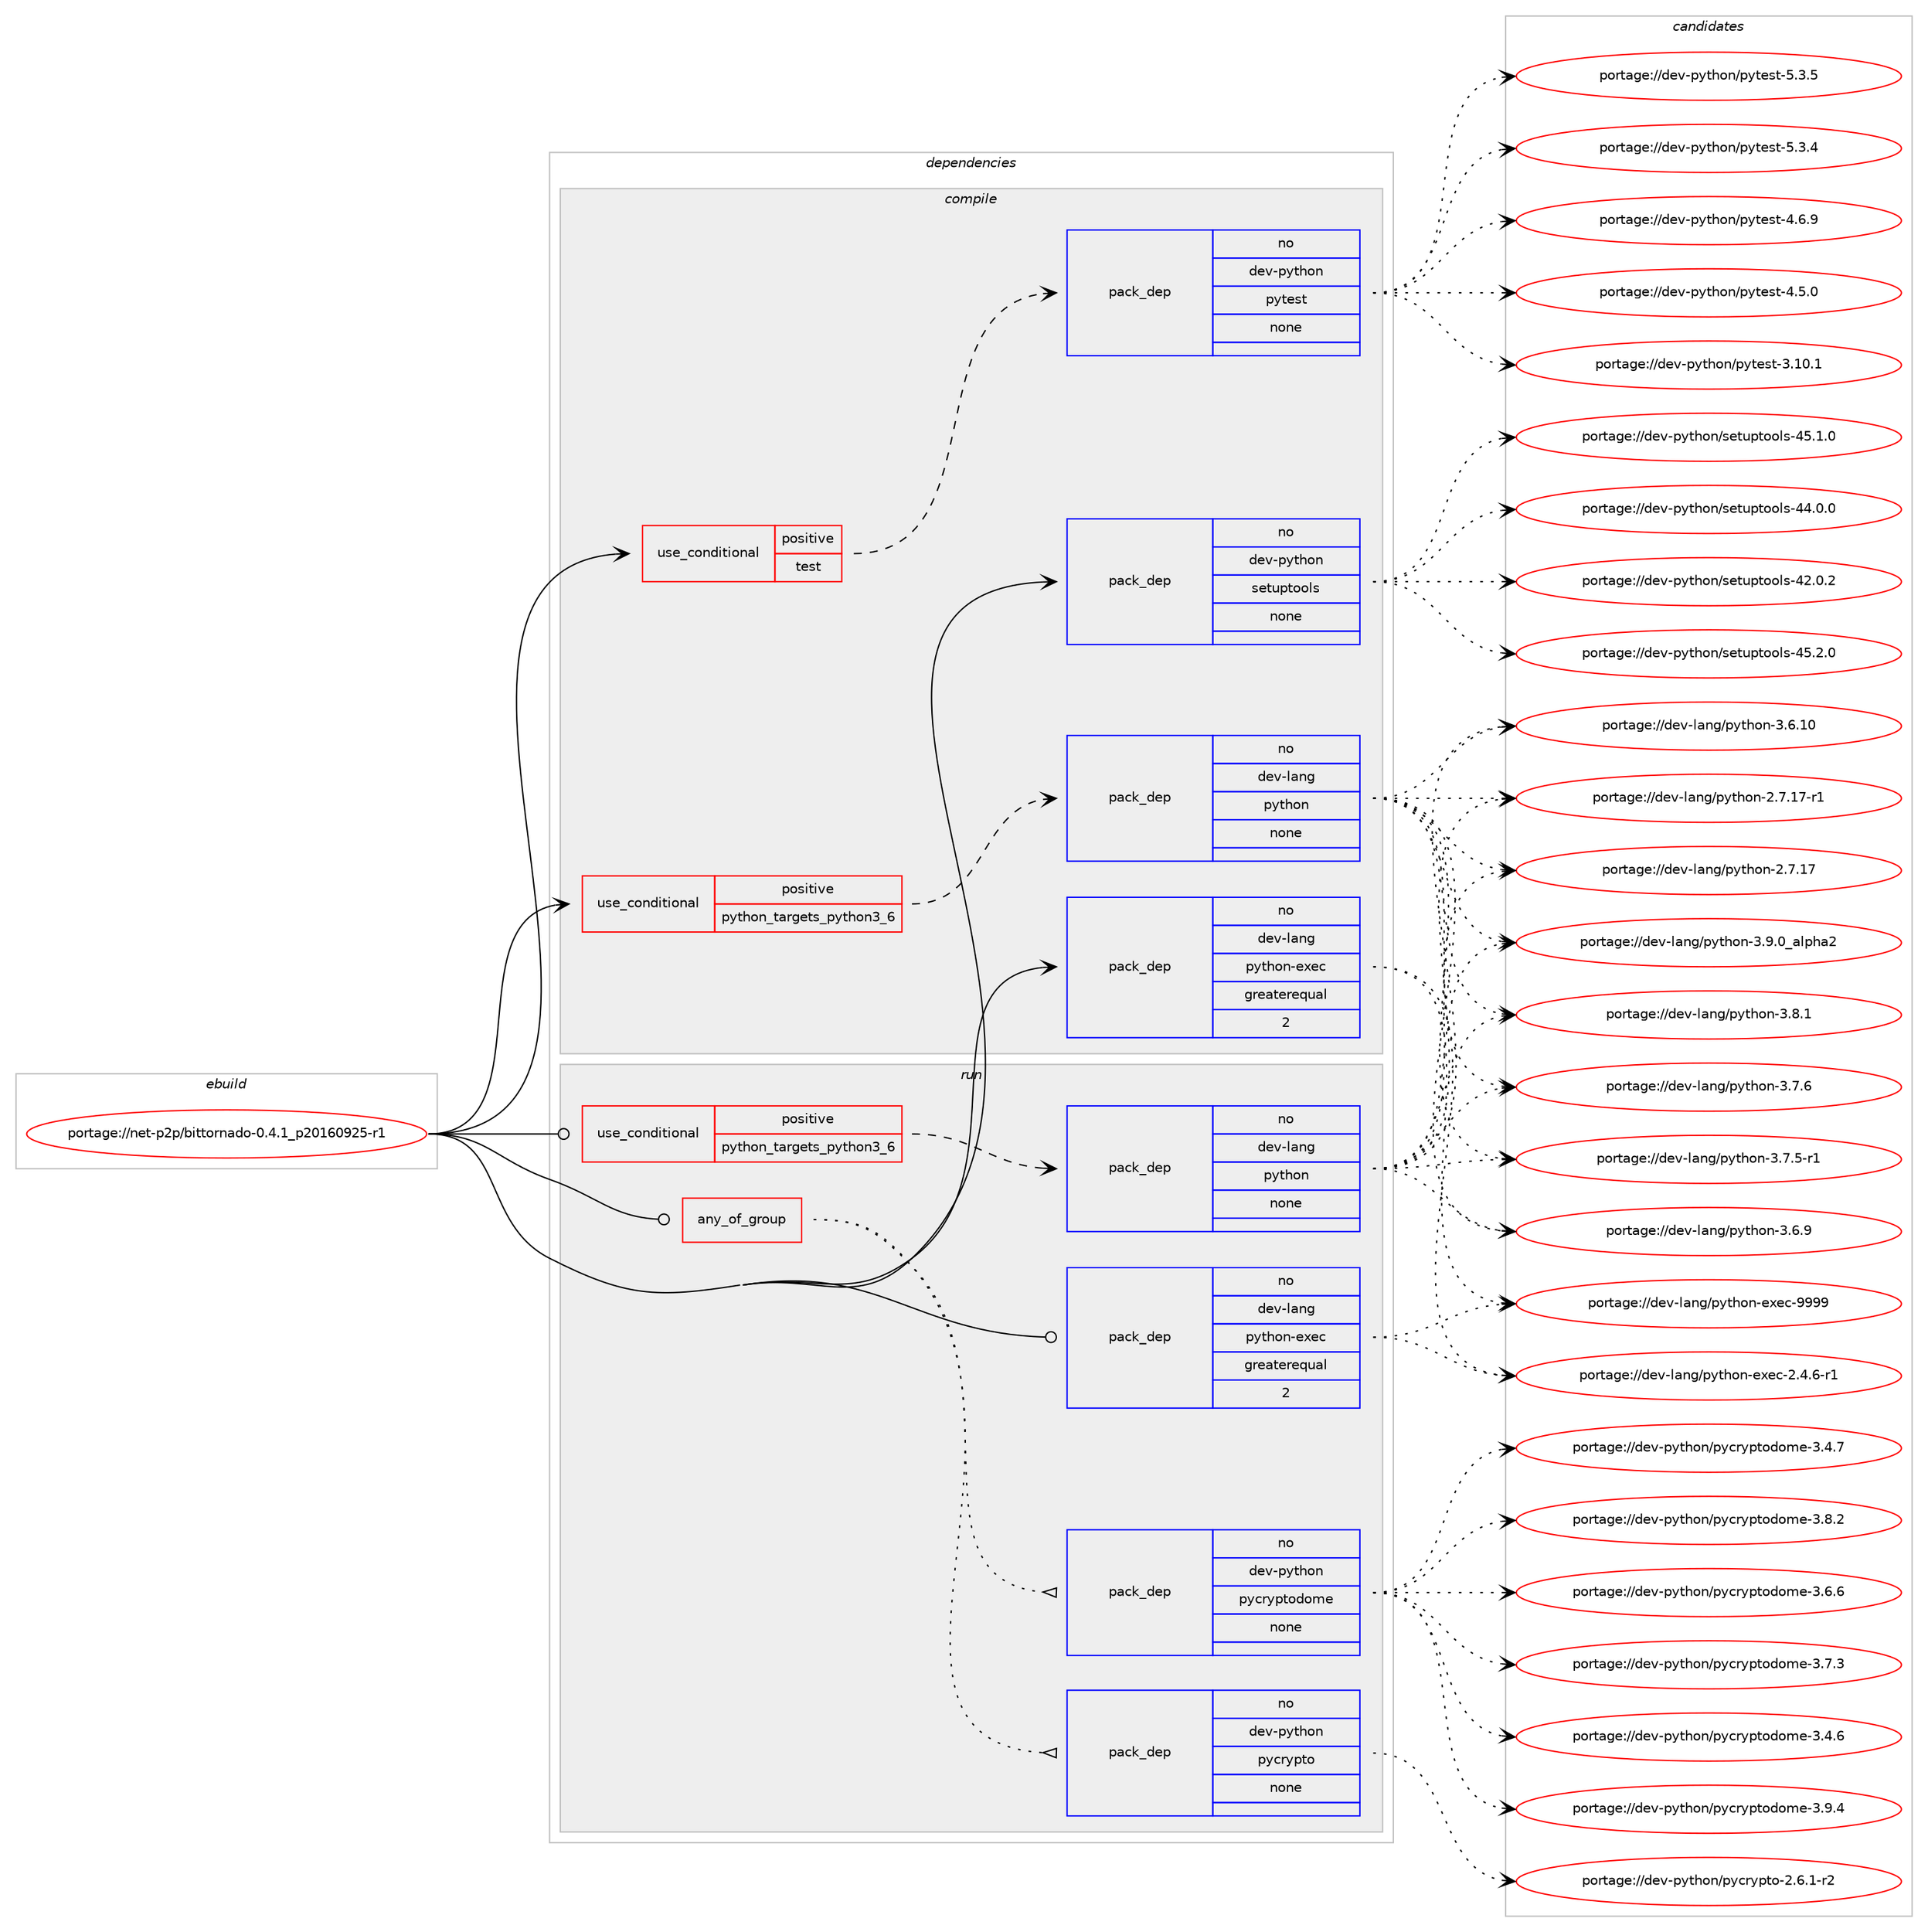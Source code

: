 digraph prolog {

# *************
# Graph options
# *************

newrank=true;
concentrate=true;
compound=true;
graph [rankdir=LR,fontname=Helvetica,fontsize=10,ranksep=1.5];#, ranksep=2.5, nodesep=0.2];
edge  [arrowhead=vee];
node  [fontname=Helvetica,fontsize=10];

# **********
# The ebuild
# **********

subgraph cluster_leftcol {
color=gray;
rank=same;
label=<<i>ebuild</i>>;
id [label="portage://net-p2p/bittornado-0.4.1_p20160925-r1", color=red, width=4, href="../net-p2p/bittornado-0.4.1_p20160925-r1.svg"];
}

# ****************
# The dependencies
# ****************

subgraph cluster_midcol {
color=gray;
label=<<i>dependencies</i>>;
subgraph cluster_compile {
fillcolor="#eeeeee";
style=filled;
label=<<i>compile</i>>;
subgraph cond24307 {
dependency118970 [label=<<TABLE BORDER="0" CELLBORDER="1" CELLSPACING="0" CELLPADDING="4"><TR><TD ROWSPAN="3" CELLPADDING="10">use_conditional</TD></TR><TR><TD>positive</TD></TR><TR><TD>python_targets_python3_6</TD></TR></TABLE>>, shape=none, color=red];
subgraph pack92704 {
dependency118971 [label=<<TABLE BORDER="0" CELLBORDER="1" CELLSPACING="0" CELLPADDING="4" WIDTH="220"><TR><TD ROWSPAN="6" CELLPADDING="30">pack_dep</TD></TR><TR><TD WIDTH="110">no</TD></TR><TR><TD>dev-lang</TD></TR><TR><TD>python</TD></TR><TR><TD>none</TD></TR><TR><TD></TD></TR></TABLE>>, shape=none, color=blue];
}
dependency118970:e -> dependency118971:w [weight=20,style="dashed",arrowhead="vee"];
}
id:e -> dependency118970:w [weight=20,style="solid",arrowhead="vee"];
subgraph cond24308 {
dependency118972 [label=<<TABLE BORDER="0" CELLBORDER="1" CELLSPACING="0" CELLPADDING="4"><TR><TD ROWSPAN="3" CELLPADDING="10">use_conditional</TD></TR><TR><TD>positive</TD></TR><TR><TD>test</TD></TR></TABLE>>, shape=none, color=red];
subgraph pack92705 {
dependency118973 [label=<<TABLE BORDER="0" CELLBORDER="1" CELLSPACING="0" CELLPADDING="4" WIDTH="220"><TR><TD ROWSPAN="6" CELLPADDING="30">pack_dep</TD></TR><TR><TD WIDTH="110">no</TD></TR><TR><TD>dev-python</TD></TR><TR><TD>pytest</TD></TR><TR><TD>none</TD></TR><TR><TD></TD></TR></TABLE>>, shape=none, color=blue];
}
dependency118972:e -> dependency118973:w [weight=20,style="dashed",arrowhead="vee"];
}
id:e -> dependency118972:w [weight=20,style="solid",arrowhead="vee"];
subgraph pack92706 {
dependency118974 [label=<<TABLE BORDER="0" CELLBORDER="1" CELLSPACING="0" CELLPADDING="4" WIDTH="220"><TR><TD ROWSPAN="6" CELLPADDING="30">pack_dep</TD></TR><TR><TD WIDTH="110">no</TD></TR><TR><TD>dev-lang</TD></TR><TR><TD>python-exec</TD></TR><TR><TD>greaterequal</TD></TR><TR><TD>2</TD></TR></TABLE>>, shape=none, color=blue];
}
id:e -> dependency118974:w [weight=20,style="solid",arrowhead="vee"];
subgraph pack92707 {
dependency118975 [label=<<TABLE BORDER="0" CELLBORDER="1" CELLSPACING="0" CELLPADDING="4" WIDTH="220"><TR><TD ROWSPAN="6" CELLPADDING="30">pack_dep</TD></TR><TR><TD WIDTH="110">no</TD></TR><TR><TD>dev-python</TD></TR><TR><TD>setuptools</TD></TR><TR><TD>none</TD></TR><TR><TD></TD></TR></TABLE>>, shape=none, color=blue];
}
id:e -> dependency118975:w [weight=20,style="solid",arrowhead="vee"];
}
subgraph cluster_compileandrun {
fillcolor="#eeeeee";
style=filled;
label=<<i>compile and run</i>>;
}
subgraph cluster_run {
fillcolor="#eeeeee";
style=filled;
label=<<i>run</i>>;
subgraph any1856 {
dependency118976 [label=<<TABLE BORDER="0" CELLBORDER="1" CELLSPACING="0" CELLPADDING="4"><TR><TD CELLPADDING="10">any_of_group</TD></TR></TABLE>>, shape=none, color=red];subgraph pack92708 {
dependency118977 [label=<<TABLE BORDER="0" CELLBORDER="1" CELLSPACING="0" CELLPADDING="4" WIDTH="220"><TR><TD ROWSPAN="6" CELLPADDING="30">pack_dep</TD></TR><TR><TD WIDTH="110">no</TD></TR><TR><TD>dev-python</TD></TR><TR><TD>pycryptodome</TD></TR><TR><TD>none</TD></TR><TR><TD></TD></TR></TABLE>>, shape=none, color=blue];
}
dependency118976:e -> dependency118977:w [weight=20,style="dotted",arrowhead="oinv"];
subgraph pack92709 {
dependency118978 [label=<<TABLE BORDER="0" CELLBORDER="1" CELLSPACING="0" CELLPADDING="4" WIDTH="220"><TR><TD ROWSPAN="6" CELLPADDING="30">pack_dep</TD></TR><TR><TD WIDTH="110">no</TD></TR><TR><TD>dev-python</TD></TR><TR><TD>pycrypto</TD></TR><TR><TD>none</TD></TR><TR><TD></TD></TR></TABLE>>, shape=none, color=blue];
}
dependency118976:e -> dependency118978:w [weight=20,style="dotted",arrowhead="oinv"];
}
id:e -> dependency118976:w [weight=20,style="solid",arrowhead="odot"];
subgraph cond24309 {
dependency118979 [label=<<TABLE BORDER="0" CELLBORDER="1" CELLSPACING="0" CELLPADDING="4"><TR><TD ROWSPAN="3" CELLPADDING="10">use_conditional</TD></TR><TR><TD>positive</TD></TR><TR><TD>python_targets_python3_6</TD></TR></TABLE>>, shape=none, color=red];
subgraph pack92710 {
dependency118980 [label=<<TABLE BORDER="0" CELLBORDER="1" CELLSPACING="0" CELLPADDING="4" WIDTH="220"><TR><TD ROWSPAN="6" CELLPADDING="30">pack_dep</TD></TR><TR><TD WIDTH="110">no</TD></TR><TR><TD>dev-lang</TD></TR><TR><TD>python</TD></TR><TR><TD>none</TD></TR><TR><TD></TD></TR></TABLE>>, shape=none, color=blue];
}
dependency118979:e -> dependency118980:w [weight=20,style="dashed",arrowhead="vee"];
}
id:e -> dependency118979:w [weight=20,style="solid",arrowhead="odot"];
subgraph pack92711 {
dependency118981 [label=<<TABLE BORDER="0" CELLBORDER="1" CELLSPACING="0" CELLPADDING="4" WIDTH="220"><TR><TD ROWSPAN="6" CELLPADDING="30">pack_dep</TD></TR><TR><TD WIDTH="110">no</TD></TR><TR><TD>dev-lang</TD></TR><TR><TD>python-exec</TD></TR><TR><TD>greaterequal</TD></TR><TR><TD>2</TD></TR></TABLE>>, shape=none, color=blue];
}
id:e -> dependency118981:w [weight=20,style="solid",arrowhead="odot"];
}
}

# **************
# The candidates
# **************

subgraph cluster_choices {
rank=same;
color=gray;
label=<<i>candidates</i>>;

subgraph choice92704 {
color=black;
nodesep=1;
choice10010111845108971101034711212111610411111045514657464895971081121049750 [label="portage://dev-lang/python-3.9.0_alpha2", color=red, width=4,href="../dev-lang/python-3.9.0_alpha2.svg"];
choice100101118451089711010347112121116104111110455146564649 [label="portage://dev-lang/python-3.8.1", color=red, width=4,href="../dev-lang/python-3.8.1.svg"];
choice100101118451089711010347112121116104111110455146554654 [label="portage://dev-lang/python-3.7.6", color=red, width=4,href="../dev-lang/python-3.7.6.svg"];
choice1001011184510897110103471121211161041111104551465546534511449 [label="portage://dev-lang/python-3.7.5-r1", color=red, width=4,href="../dev-lang/python-3.7.5-r1.svg"];
choice100101118451089711010347112121116104111110455146544657 [label="portage://dev-lang/python-3.6.9", color=red, width=4,href="../dev-lang/python-3.6.9.svg"];
choice10010111845108971101034711212111610411111045514654464948 [label="portage://dev-lang/python-3.6.10", color=red, width=4,href="../dev-lang/python-3.6.10.svg"];
choice100101118451089711010347112121116104111110455046554649554511449 [label="portage://dev-lang/python-2.7.17-r1", color=red, width=4,href="../dev-lang/python-2.7.17-r1.svg"];
choice10010111845108971101034711212111610411111045504655464955 [label="portage://dev-lang/python-2.7.17", color=red, width=4,href="../dev-lang/python-2.7.17.svg"];
dependency118971:e -> choice10010111845108971101034711212111610411111045514657464895971081121049750:w [style=dotted,weight="100"];
dependency118971:e -> choice100101118451089711010347112121116104111110455146564649:w [style=dotted,weight="100"];
dependency118971:e -> choice100101118451089711010347112121116104111110455146554654:w [style=dotted,weight="100"];
dependency118971:e -> choice1001011184510897110103471121211161041111104551465546534511449:w [style=dotted,weight="100"];
dependency118971:e -> choice100101118451089711010347112121116104111110455146544657:w [style=dotted,weight="100"];
dependency118971:e -> choice10010111845108971101034711212111610411111045514654464948:w [style=dotted,weight="100"];
dependency118971:e -> choice100101118451089711010347112121116104111110455046554649554511449:w [style=dotted,weight="100"];
dependency118971:e -> choice10010111845108971101034711212111610411111045504655464955:w [style=dotted,weight="100"];
}
subgraph choice92705 {
color=black;
nodesep=1;
choice1001011184511212111610411111047112121116101115116455346514653 [label="portage://dev-python/pytest-5.3.5", color=red, width=4,href="../dev-python/pytest-5.3.5.svg"];
choice1001011184511212111610411111047112121116101115116455346514652 [label="portage://dev-python/pytest-5.3.4", color=red, width=4,href="../dev-python/pytest-5.3.4.svg"];
choice1001011184511212111610411111047112121116101115116455246544657 [label="portage://dev-python/pytest-4.6.9", color=red, width=4,href="../dev-python/pytest-4.6.9.svg"];
choice1001011184511212111610411111047112121116101115116455246534648 [label="portage://dev-python/pytest-4.5.0", color=red, width=4,href="../dev-python/pytest-4.5.0.svg"];
choice100101118451121211161041111104711212111610111511645514649484649 [label="portage://dev-python/pytest-3.10.1", color=red, width=4,href="../dev-python/pytest-3.10.1.svg"];
dependency118973:e -> choice1001011184511212111610411111047112121116101115116455346514653:w [style=dotted,weight="100"];
dependency118973:e -> choice1001011184511212111610411111047112121116101115116455346514652:w [style=dotted,weight="100"];
dependency118973:e -> choice1001011184511212111610411111047112121116101115116455246544657:w [style=dotted,weight="100"];
dependency118973:e -> choice1001011184511212111610411111047112121116101115116455246534648:w [style=dotted,weight="100"];
dependency118973:e -> choice100101118451121211161041111104711212111610111511645514649484649:w [style=dotted,weight="100"];
}
subgraph choice92706 {
color=black;
nodesep=1;
choice10010111845108971101034711212111610411111045101120101994557575757 [label="portage://dev-lang/python-exec-9999", color=red, width=4,href="../dev-lang/python-exec-9999.svg"];
choice10010111845108971101034711212111610411111045101120101994550465246544511449 [label="portage://dev-lang/python-exec-2.4.6-r1", color=red, width=4,href="../dev-lang/python-exec-2.4.6-r1.svg"];
dependency118974:e -> choice10010111845108971101034711212111610411111045101120101994557575757:w [style=dotted,weight="100"];
dependency118974:e -> choice10010111845108971101034711212111610411111045101120101994550465246544511449:w [style=dotted,weight="100"];
}
subgraph choice92707 {
color=black;
nodesep=1;
choice100101118451121211161041111104711510111611711211611111110811545525346504648 [label="portage://dev-python/setuptools-45.2.0", color=red, width=4,href="../dev-python/setuptools-45.2.0.svg"];
choice100101118451121211161041111104711510111611711211611111110811545525346494648 [label="portage://dev-python/setuptools-45.1.0", color=red, width=4,href="../dev-python/setuptools-45.1.0.svg"];
choice100101118451121211161041111104711510111611711211611111110811545525246484648 [label="portage://dev-python/setuptools-44.0.0", color=red, width=4,href="../dev-python/setuptools-44.0.0.svg"];
choice100101118451121211161041111104711510111611711211611111110811545525046484650 [label="portage://dev-python/setuptools-42.0.2", color=red, width=4,href="../dev-python/setuptools-42.0.2.svg"];
dependency118975:e -> choice100101118451121211161041111104711510111611711211611111110811545525346504648:w [style=dotted,weight="100"];
dependency118975:e -> choice100101118451121211161041111104711510111611711211611111110811545525346494648:w [style=dotted,weight="100"];
dependency118975:e -> choice100101118451121211161041111104711510111611711211611111110811545525246484648:w [style=dotted,weight="100"];
dependency118975:e -> choice100101118451121211161041111104711510111611711211611111110811545525046484650:w [style=dotted,weight="100"];
}
subgraph choice92708 {
color=black;
nodesep=1;
choice100101118451121211161041111104711212199114121112116111100111109101455146574652 [label="portage://dev-python/pycryptodome-3.9.4", color=red, width=4,href="../dev-python/pycryptodome-3.9.4.svg"];
choice100101118451121211161041111104711212199114121112116111100111109101455146564650 [label="portage://dev-python/pycryptodome-3.8.2", color=red, width=4,href="../dev-python/pycryptodome-3.8.2.svg"];
choice100101118451121211161041111104711212199114121112116111100111109101455146554651 [label="portage://dev-python/pycryptodome-3.7.3", color=red, width=4,href="../dev-python/pycryptodome-3.7.3.svg"];
choice100101118451121211161041111104711212199114121112116111100111109101455146544654 [label="portage://dev-python/pycryptodome-3.6.6", color=red, width=4,href="../dev-python/pycryptodome-3.6.6.svg"];
choice100101118451121211161041111104711212199114121112116111100111109101455146524655 [label="portage://dev-python/pycryptodome-3.4.7", color=red, width=4,href="../dev-python/pycryptodome-3.4.7.svg"];
choice100101118451121211161041111104711212199114121112116111100111109101455146524654 [label="portage://dev-python/pycryptodome-3.4.6", color=red, width=4,href="../dev-python/pycryptodome-3.4.6.svg"];
dependency118977:e -> choice100101118451121211161041111104711212199114121112116111100111109101455146574652:w [style=dotted,weight="100"];
dependency118977:e -> choice100101118451121211161041111104711212199114121112116111100111109101455146564650:w [style=dotted,weight="100"];
dependency118977:e -> choice100101118451121211161041111104711212199114121112116111100111109101455146554651:w [style=dotted,weight="100"];
dependency118977:e -> choice100101118451121211161041111104711212199114121112116111100111109101455146544654:w [style=dotted,weight="100"];
dependency118977:e -> choice100101118451121211161041111104711212199114121112116111100111109101455146524655:w [style=dotted,weight="100"];
dependency118977:e -> choice100101118451121211161041111104711212199114121112116111100111109101455146524654:w [style=dotted,weight="100"];
}
subgraph choice92709 {
color=black;
nodesep=1;
choice1001011184511212111610411111047112121991141211121161114550465446494511450 [label="portage://dev-python/pycrypto-2.6.1-r2", color=red, width=4,href="../dev-python/pycrypto-2.6.1-r2.svg"];
dependency118978:e -> choice1001011184511212111610411111047112121991141211121161114550465446494511450:w [style=dotted,weight="100"];
}
subgraph choice92710 {
color=black;
nodesep=1;
choice10010111845108971101034711212111610411111045514657464895971081121049750 [label="portage://dev-lang/python-3.9.0_alpha2", color=red, width=4,href="../dev-lang/python-3.9.0_alpha2.svg"];
choice100101118451089711010347112121116104111110455146564649 [label="portage://dev-lang/python-3.8.1", color=red, width=4,href="../dev-lang/python-3.8.1.svg"];
choice100101118451089711010347112121116104111110455146554654 [label="portage://dev-lang/python-3.7.6", color=red, width=4,href="../dev-lang/python-3.7.6.svg"];
choice1001011184510897110103471121211161041111104551465546534511449 [label="portage://dev-lang/python-3.7.5-r1", color=red, width=4,href="../dev-lang/python-3.7.5-r1.svg"];
choice100101118451089711010347112121116104111110455146544657 [label="portage://dev-lang/python-3.6.9", color=red, width=4,href="../dev-lang/python-3.6.9.svg"];
choice10010111845108971101034711212111610411111045514654464948 [label="portage://dev-lang/python-3.6.10", color=red, width=4,href="../dev-lang/python-3.6.10.svg"];
choice100101118451089711010347112121116104111110455046554649554511449 [label="portage://dev-lang/python-2.7.17-r1", color=red, width=4,href="../dev-lang/python-2.7.17-r1.svg"];
choice10010111845108971101034711212111610411111045504655464955 [label="portage://dev-lang/python-2.7.17", color=red, width=4,href="../dev-lang/python-2.7.17.svg"];
dependency118980:e -> choice10010111845108971101034711212111610411111045514657464895971081121049750:w [style=dotted,weight="100"];
dependency118980:e -> choice100101118451089711010347112121116104111110455146564649:w [style=dotted,weight="100"];
dependency118980:e -> choice100101118451089711010347112121116104111110455146554654:w [style=dotted,weight="100"];
dependency118980:e -> choice1001011184510897110103471121211161041111104551465546534511449:w [style=dotted,weight="100"];
dependency118980:e -> choice100101118451089711010347112121116104111110455146544657:w [style=dotted,weight="100"];
dependency118980:e -> choice10010111845108971101034711212111610411111045514654464948:w [style=dotted,weight="100"];
dependency118980:e -> choice100101118451089711010347112121116104111110455046554649554511449:w [style=dotted,weight="100"];
dependency118980:e -> choice10010111845108971101034711212111610411111045504655464955:w [style=dotted,weight="100"];
}
subgraph choice92711 {
color=black;
nodesep=1;
choice10010111845108971101034711212111610411111045101120101994557575757 [label="portage://dev-lang/python-exec-9999", color=red, width=4,href="../dev-lang/python-exec-9999.svg"];
choice10010111845108971101034711212111610411111045101120101994550465246544511449 [label="portage://dev-lang/python-exec-2.4.6-r1", color=red, width=4,href="../dev-lang/python-exec-2.4.6-r1.svg"];
dependency118981:e -> choice10010111845108971101034711212111610411111045101120101994557575757:w [style=dotted,weight="100"];
dependency118981:e -> choice10010111845108971101034711212111610411111045101120101994550465246544511449:w [style=dotted,weight="100"];
}
}

}

